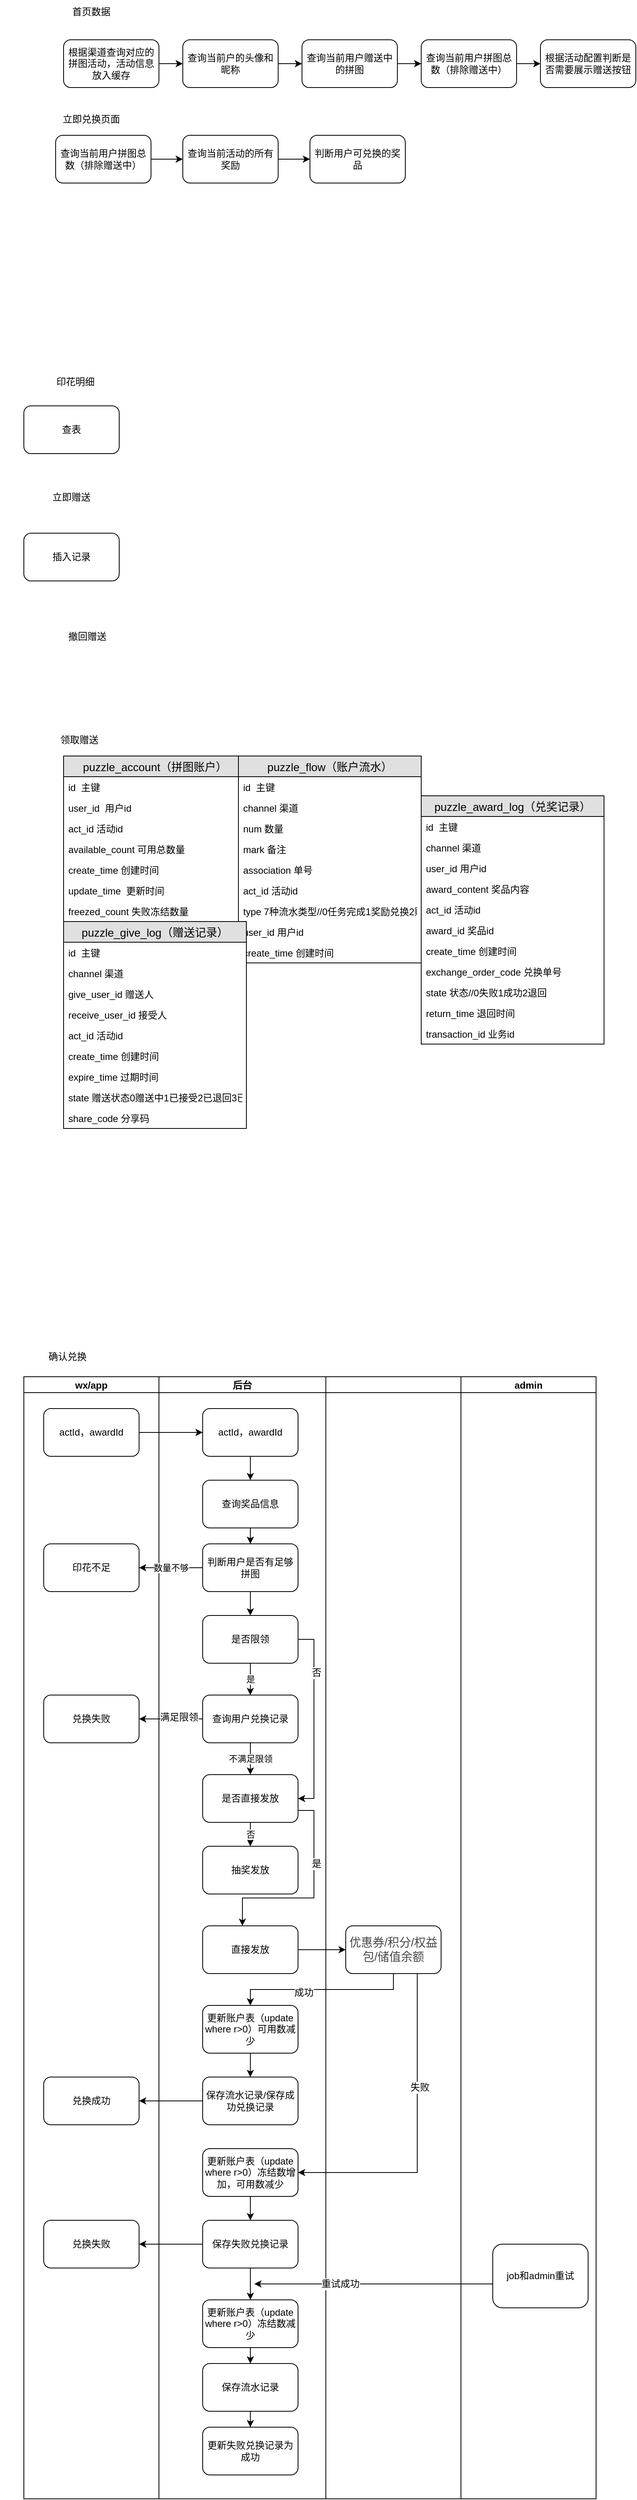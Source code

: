 <mxfile version="12.7.1" type="github">
  <diagram id="7BTFhG5sN_cPpJs926Fj" name="第 1 页">
    <mxGraphModel dx="782" dy="466" grid="1" gridSize="10" guides="1" tooltips="1" connect="1" arrows="1" fold="1" page="1" pageScale="1" pageWidth="827" pageHeight="1169" math="0" shadow="0">
      <root>
        <mxCell id="0" />
        <mxCell id="1" parent="0" />
        <mxCell id="uXNEWNocd3E9-7-9gSWc-4" value="首页数据" style="text;html=1;strokeColor=none;fillColor=none;align=center;verticalAlign=middle;whiteSpace=wrap;rounded=0;" parent="1" vertex="1">
          <mxGeometry x="80" y="20" width="90" height="30" as="geometry" />
        </mxCell>
        <mxCell id="uXNEWNocd3E9-7-9gSWc-5" style="edgeStyle=orthogonalEdgeStyle;rounded=0;orthogonalLoop=1;jettySize=auto;html=1;exitX=0.5;exitY=1;exitDx=0;exitDy=0;" parent="1" source="uXNEWNocd3E9-7-9gSWc-4" target="uXNEWNocd3E9-7-9gSWc-4" edge="1">
          <mxGeometry relative="1" as="geometry" />
        </mxCell>
        <mxCell id="uXNEWNocd3E9-7-9gSWc-12" value="" style="edgeStyle=orthogonalEdgeStyle;rounded=0;orthogonalLoop=1;jettySize=auto;html=1;" parent="1" source="uXNEWNocd3E9-7-9gSWc-6" target="uXNEWNocd3E9-7-9gSWc-11" edge="1">
          <mxGeometry relative="1" as="geometry" />
        </mxCell>
        <mxCell id="uXNEWNocd3E9-7-9gSWc-6" value="根据渠道查询对应的拼图活动，活动信息放入缓存" style="rounded=1;whiteSpace=wrap;html=1;" parent="1" vertex="1">
          <mxGeometry x="90" y="70" width="120" height="60" as="geometry" />
        </mxCell>
        <mxCell id="uXNEWNocd3E9-7-9gSWc-13" value="" style="edgeStyle=orthogonalEdgeStyle;rounded=0;orthogonalLoop=1;jettySize=auto;html=1;" parent="1" source="uXNEWNocd3E9-7-9gSWc-11" target="uXNEWNocd3E9-7-9gSWc-7" edge="1">
          <mxGeometry relative="1" as="geometry" />
        </mxCell>
        <mxCell id="uXNEWNocd3E9-7-9gSWc-11" value="查询当前户的头像和昵称" style="rounded=1;whiteSpace=wrap;html=1;" parent="1" vertex="1">
          <mxGeometry x="240" y="70" width="120" height="60" as="geometry" />
        </mxCell>
        <mxCell id="uXNEWNocd3E9-7-9gSWc-10" value="" style="edgeStyle=orthogonalEdgeStyle;rounded=0;orthogonalLoop=1;jettySize=auto;html=1;" parent="1" source="uXNEWNocd3E9-7-9gSWc-7" target="uXNEWNocd3E9-7-9gSWc-9" edge="1">
          <mxGeometry relative="1" as="geometry" />
        </mxCell>
        <mxCell id="uXNEWNocd3E9-7-9gSWc-7" value="查询当前用户赠送中的拼图" style="rounded=1;whiteSpace=wrap;html=1;" parent="1" vertex="1">
          <mxGeometry x="390" y="70" width="120" height="60" as="geometry" />
        </mxCell>
        <mxCell id="lTAeMfMbc0AauGk1_NEG-2" value="" style="edgeStyle=orthogonalEdgeStyle;rounded=0;orthogonalLoop=1;jettySize=auto;html=1;" parent="1" source="uXNEWNocd3E9-7-9gSWc-9" target="lTAeMfMbc0AauGk1_NEG-1" edge="1">
          <mxGeometry relative="1" as="geometry" />
        </mxCell>
        <mxCell id="uXNEWNocd3E9-7-9gSWc-9" value="查询当前用户拼图总数（排除赠送中）" style="rounded=1;whiteSpace=wrap;html=1;" parent="1" vertex="1">
          <mxGeometry x="540" y="70" width="120" height="60" as="geometry" />
        </mxCell>
        <mxCell id="lTAeMfMbc0AauGk1_NEG-1" value="根据活动配置判断是否需要展示赠送按钮" style="rounded=1;whiteSpace=wrap;html=1;" parent="1" vertex="1">
          <mxGeometry x="690" y="70" width="120" height="60" as="geometry" />
        </mxCell>
        <mxCell id="uXNEWNocd3E9-7-9gSWc-17" value="立即兑换页面" style="text;html=1;strokeColor=none;fillColor=none;align=center;verticalAlign=middle;whiteSpace=wrap;rounded=0;" parent="1" vertex="1">
          <mxGeometry x="45" y="150" width="160" height="40" as="geometry" />
        </mxCell>
        <mxCell id="uXNEWNocd3E9-7-9gSWc-20" value="" style="edgeStyle=orthogonalEdgeStyle;rounded=0;orthogonalLoop=1;jettySize=auto;html=1;" parent="1" source="uXNEWNocd3E9-7-9gSWc-18" target="uXNEWNocd3E9-7-9gSWc-19" edge="1">
          <mxGeometry relative="1" as="geometry" />
        </mxCell>
        <mxCell id="uXNEWNocd3E9-7-9gSWc-18" value="&lt;span style=&quot;white-space: normal&quot;&gt;查询当前用户拼图总数（排除赠送中）&lt;/span&gt;" style="rounded=1;whiteSpace=wrap;html=1;" parent="1" vertex="1">
          <mxGeometry x="80" y="190" width="120" height="60" as="geometry" />
        </mxCell>
        <mxCell id="uXNEWNocd3E9-7-9gSWc-22" value="" style="edgeStyle=orthogonalEdgeStyle;rounded=0;orthogonalLoop=1;jettySize=auto;html=1;" parent="1" source="uXNEWNocd3E9-7-9gSWc-19" target="uXNEWNocd3E9-7-9gSWc-21" edge="1">
          <mxGeometry relative="1" as="geometry" />
        </mxCell>
        <mxCell id="uXNEWNocd3E9-7-9gSWc-19" value="查询当前活动的所有奖励" style="rounded=1;whiteSpace=wrap;html=1;" parent="1" vertex="1">
          <mxGeometry x="240" y="190" width="120" height="60" as="geometry" />
        </mxCell>
        <mxCell id="uXNEWNocd3E9-7-9gSWc-21" value="判断用户可兑换的奖品" style="rounded=1;whiteSpace=wrap;html=1;" parent="1" vertex="1">
          <mxGeometry x="400" y="190" width="120" height="60" as="geometry" />
        </mxCell>
        <mxCell id="uXNEWNocd3E9-7-9gSWc-33" value="印花明细" style="text;html=1;strokeColor=none;fillColor=none;align=center;verticalAlign=middle;whiteSpace=wrap;rounded=0;" parent="1" vertex="1">
          <mxGeometry x="30" y="480" width="150" height="40" as="geometry" />
        </mxCell>
        <mxCell id="uXNEWNocd3E9-7-9gSWc-34" value="查表" style="rounded=1;whiteSpace=wrap;html=1;" parent="1" vertex="1">
          <mxGeometry x="40" y="530" width="120" height="60" as="geometry" />
        </mxCell>
        <mxCell id="uXNEWNocd3E9-7-9gSWc-35" value="立即赠送" style="text;html=1;strokeColor=none;fillColor=none;align=center;verticalAlign=middle;whiteSpace=wrap;rounded=0;" parent="1" vertex="1">
          <mxGeometry x="20" y="620" width="160" height="50" as="geometry" />
        </mxCell>
        <mxCell id="uXNEWNocd3E9-7-9gSWc-36" value="插入记录" style="rounded=1;whiteSpace=wrap;html=1;" parent="1" vertex="1">
          <mxGeometry x="40" y="690" width="120" height="60" as="geometry" />
        </mxCell>
        <mxCell id="uXNEWNocd3E9-7-9gSWc-37" value="撤回赠送" style="text;html=1;strokeColor=none;fillColor=none;align=center;verticalAlign=middle;whiteSpace=wrap;rounded=0;" parent="1" vertex="1">
          <mxGeometry x="45" y="790" width="150" height="60" as="geometry" />
        </mxCell>
        <mxCell id="uXNEWNocd3E9-7-9gSWc-38" value="领取赠送" style="text;html=1;strokeColor=none;fillColor=none;align=center;verticalAlign=middle;whiteSpace=wrap;rounded=0;" parent="1" vertex="1">
          <mxGeometry x="60" y="930" width="100" height="40" as="geometry" />
        </mxCell>
        <mxCell id="uXNEWNocd3E9-7-9gSWc-39" value="puzzle_account（拼图账户）" style="swimlane;fontStyle=0;childLayout=stackLayout;horizontal=1;startSize=26;fillColor=#e0e0e0;horizontalStack=0;resizeParent=1;resizeParentMax=0;resizeLast=0;collapsible=1;marginBottom=0;swimlaneFillColor=#ffffff;align=center;fontSize=14;" parent="1" vertex="1">
          <mxGeometry x="90" y="970" width="230" height="208" as="geometry">
            <mxRectangle x="60" y="1040" width="210" height="26" as="alternateBounds" />
          </mxGeometry>
        </mxCell>
        <mxCell id="uXNEWNocd3E9-7-9gSWc-40" value="id  主键" style="text;strokeColor=none;fillColor=none;spacingLeft=4;spacingRight=4;overflow=hidden;rotatable=0;points=[[0,0.5],[1,0.5]];portConstraint=eastwest;fontSize=12;" parent="uXNEWNocd3E9-7-9gSWc-39" vertex="1">
          <mxGeometry y="26" width="230" height="26" as="geometry" />
        </mxCell>
        <mxCell id="uXNEWNocd3E9-7-9gSWc-41" value="user_id  用户id" style="text;strokeColor=none;fillColor=none;spacingLeft=4;spacingRight=4;overflow=hidden;rotatable=0;points=[[0,0.5],[1,0.5]];portConstraint=eastwest;fontSize=12;" parent="uXNEWNocd3E9-7-9gSWc-39" vertex="1">
          <mxGeometry y="52" width="230" height="26" as="geometry" />
        </mxCell>
        <mxCell id="uXNEWNocd3E9-7-9gSWc-42" value="act_id 活动id" style="text;strokeColor=none;fillColor=none;spacingLeft=4;spacingRight=4;overflow=hidden;rotatable=0;points=[[0,0.5],[1,0.5]];portConstraint=eastwest;fontSize=12;" parent="uXNEWNocd3E9-7-9gSWc-39" vertex="1">
          <mxGeometry y="78" width="230" height="26" as="geometry" />
        </mxCell>
        <mxCell id="uXNEWNocd3E9-7-9gSWc-43" value="available_count 可用总数量" style="text;strokeColor=none;fillColor=none;spacingLeft=4;spacingRight=4;overflow=hidden;rotatable=0;points=[[0,0.5],[1,0.5]];portConstraint=eastwest;fontSize=12;" parent="uXNEWNocd3E9-7-9gSWc-39" vertex="1">
          <mxGeometry y="104" width="230" height="26" as="geometry" />
        </mxCell>
        <mxCell id="uXNEWNocd3E9-7-9gSWc-44" value="create_time 创建时间" style="text;strokeColor=none;fillColor=none;spacingLeft=4;spacingRight=4;overflow=hidden;rotatable=0;points=[[0,0.5],[1,0.5]];portConstraint=eastwest;fontSize=12;" parent="uXNEWNocd3E9-7-9gSWc-39" vertex="1">
          <mxGeometry y="130" width="230" height="26" as="geometry" />
        </mxCell>
        <mxCell id="lTAeMfMbc0AauGk1_NEG-116" value="update_time  更新时间" style="text;strokeColor=none;fillColor=none;spacingLeft=4;spacingRight=4;overflow=hidden;rotatable=0;points=[[0,0.5],[1,0.5]];portConstraint=eastwest;fontSize=12;" parent="uXNEWNocd3E9-7-9gSWc-39" vertex="1">
          <mxGeometry y="156" width="230" height="26" as="geometry" />
        </mxCell>
        <mxCell id="uXNEWNocd3E9-7-9gSWc-45" value="freezed_count 失败冻结数量" style="text;strokeColor=none;fillColor=none;spacingLeft=4;spacingRight=4;overflow=hidden;rotatable=0;points=[[0,0.5],[1,0.5]];portConstraint=eastwest;fontSize=12;" parent="uXNEWNocd3E9-7-9gSWc-39" vertex="1">
          <mxGeometry y="182" width="230" height="26" as="geometry" />
        </mxCell>
        <mxCell id="uXNEWNocd3E9-7-9gSWc-47" value="puzzle_flow（账户流水）" style="swimlane;fontStyle=0;childLayout=stackLayout;horizontal=1;startSize=26;fillColor=#e0e0e0;horizontalStack=0;resizeParent=1;resizeParentMax=0;resizeLast=0;collapsible=1;marginBottom=0;swimlaneFillColor=#ffffff;align=center;fontSize=14;" parent="1" vertex="1">
          <mxGeometry x="310" y="970" width="230" height="260" as="geometry">
            <mxRectangle x="60" y="1040" width="210" height="26" as="alternateBounds" />
          </mxGeometry>
        </mxCell>
        <mxCell id="uXNEWNocd3E9-7-9gSWc-48" value="id  主键" style="text;strokeColor=none;fillColor=none;spacingLeft=4;spacingRight=4;overflow=hidden;rotatable=0;points=[[0,0.5],[1,0.5]];portConstraint=eastwest;fontSize=12;" parent="uXNEWNocd3E9-7-9gSWc-47" vertex="1">
          <mxGeometry y="26" width="230" height="26" as="geometry" />
        </mxCell>
        <mxCell id="uXNEWNocd3E9-7-9gSWc-49" value="channel 渠道" style="text;strokeColor=none;fillColor=none;spacingLeft=4;spacingRight=4;overflow=hidden;rotatable=0;points=[[0,0.5],[1,0.5]];portConstraint=eastwest;fontSize=12;" parent="uXNEWNocd3E9-7-9gSWc-47" vertex="1">
          <mxGeometry y="52" width="230" height="26" as="geometry" />
        </mxCell>
        <mxCell id="uXNEWNocd3E9-7-9gSWc-50" value="num 数量" style="text;strokeColor=none;fillColor=none;spacingLeft=4;spacingRight=4;overflow=hidden;rotatable=0;points=[[0,0.5],[1,0.5]];portConstraint=eastwest;fontSize=12;" parent="uXNEWNocd3E9-7-9gSWc-47" vertex="1">
          <mxGeometry y="78" width="230" height="26" as="geometry" />
        </mxCell>
        <mxCell id="uXNEWNocd3E9-7-9gSWc-51" value="mark 备注" style="text;strokeColor=none;fillColor=none;spacingLeft=4;spacingRight=4;overflow=hidden;rotatable=0;points=[[0,0.5],[1,0.5]];portConstraint=eastwest;fontSize=12;" parent="uXNEWNocd3E9-7-9gSWc-47" vertex="1">
          <mxGeometry y="104" width="230" height="26" as="geometry" />
        </mxCell>
        <mxCell id="uXNEWNocd3E9-7-9gSWc-77" value="association 单号" style="text;strokeColor=none;fillColor=none;spacingLeft=4;spacingRight=4;overflow=hidden;rotatable=0;points=[[0,0.5],[1,0.5]];portConstraint=eastwest;fontSize=12;" parent="uXNEWNocd3E9-7-9gSWc-47" vertex="1">
          <mxGeometry y="130" width="230" height="26" as="geometry" />
        </mxCell>
        <mxCell id="uXNEWNocd3E9-7-9gSWc-52" value="act_id 活动id" style="text;strokeColor=none;fillColor=none;spacingLeft=4;spacingRight=4;overflow=hidden;rotatable=0;points=[[0,0.5],[1,0.5]];portConstraint=eastwest;fontSize=12;" parent="uXNEWNocd3E9-7-9gSWc-47" vertex="1">
          <mxGeometry y="156" width="230" height="26" as="geometry" />
        </mxCell>
        <mxCell id="uXNEWNocd3E9-7-9gSWc-53" value="type 7种流水类型//0任务完成1奖励兑换2赠送3退回" style="text;strokeColor=none;fillColor=none;spacingLeft=4;spacingRight=4;overflow=hidden;rotatable=0;points=[[0,0.5],[1,0.5]];portConstraint=eastwest;fontSize=12;" parent="uXNEWNocd3E9-7-9gSWc-47" vertex="1">
          <mxGeometry y="182" width="230" height="26" as="geometry" />
        </mxCell>
        <mxCell id="uXNEWNocd3E9-7-9gSWc-76" value="user_id 用户id" style="text;strokeColor=none;fillColor=none;spacingLeft=4;spacingRight=4;overflow=hidden;rotatable=0;points=[[0,0.5],[1,0.5]];portConstraint=eastwest;fontSize=12;" parent="uXNEWNocd3E9-7-9gSWc-47" vertex="1">
          <mxGeometry y="208" width="230" height="26" as="geometry" />
        </mxCell>
        <mxCell id="uXNEWNocd3E9-7-9gSWc-54" value="create_time 创建时间" style="text;strokeColor=none;fillColor=none;spacingLeft=4;spacingRight=4;overflow=hidden;rotatable=0;points=[[0,0.5],[1,0.5]];portConstraint=eastwest;fontSize=12;" parent="uXNEWNocd3E9-7-9gSWc-47" vertex="1">
          <mxGeometry y="234" width="230" height="26" as="geometry" />
        </mxCell>
        <mxCell id="uXNEWNocd3E9-7-9gSWc-56" value="puzzle_give_log（赠送记录）" style="swimlane;fontStyle=0;childLayout=stackLayout;horizontal=1;startSize=26;fillColor=#e0e0e0;horizontalStack=0;resizeParent=1;resizeParentMax=0;resizeLast=0;collapsible=1;marginBottom=0;swimlaneFillColor=#ffffff;align=center;fontSize=14;" parent="1" vertex="1">
          <mxGeometry x="90" y="1178" width="230" height="260" as="geometry">
            <mxRectangle x="60" y="1040" width="210" height="26" as="alternateBounds" />
          </mxGeometry>
        </mxCell>
        <mxCell id="uXNEWNocd3E9-7-9gSWc-57" value="id  主键" style="text;strokeColor=none;fillColor=none;spacingLeft=4;spacingRight=4;overflow=hidden;rotatable=0;points=[[0,0.5],[1,0.5]];portConstraint=eastwest;fontSize=12;" parent="uXNEWNocd3E9-7-9gSWc-56" vertex="1">
          <mxGeometry y="26" width="230" height="26" as="geometry" />
        </mxCell>
        <mxCell id="uXNEWNocd3E9-7-9gSWc-58" value="channel 渠道" style="text;strokeColor=none;fillColor=none;spacingLeft=4;spacingRight=4;overflow=hidden;rotatable=0;points=[[0,0.5],[1,0.5]];portConstraint=eastwest;fontSize=12;" parent="uXNEWNocd3E9-7-9gSWc-56" vertex="1">
          <mxGeometry y="52" width="230" height="26" as="geometry" />
        </mxCell>
        <mxCell id="uXNEWNocd3E9-7-9gSWc-59" value="give_user_id 赠送人" style="text;strokeColor=none;fillColor=none;spacingLeft=4;spacingRight=4;overflow=hidden;rotatable=0;points=[[0,0.5],[1,0.5]];portConstraint=eastwest;fontSize=12;" parent="uXNEWNocd3E9-7-9gSWc-56" vertex="1">
          <mxGeometry y="78" width="230" height="26" as="geometry" />
        </mxCell>
        <mxCell id="uXNEWNocd3E9-7-9gSWc-60" value="receive_user_id 接受人" style="text;strokeColor=none;fillColor=none;spacingLeft=4;spacingRight=4;overflow=hidden;rotatable=0;points=[[0,0.5],[1,0.5]];portConstraint=eastwest;fontSize=12;" parent="uXNEWNocd3E9-7-9gSWc-56" vertex="1">
          <mxGeometry y="104" width="230" height="26" as="geometry" />
        </mxCell>
        <mxCell id="uXNEWNocd3E9-7-9gSWc-61" value="act_id 活动id" style="text;strokeColor=none;fillColor=none;spacingLeft=4;spacingRight=4;overflow=hidden;rotatable=0;points=[[0,0.5],[1,0.5]];portConstraint=eastwest;fontSize=12;" parent="uXNEWNocd3E9-7-9gSWc-56" vertex="1">
          <mxGeometry y="130" width="230" height="26" as="geometry" />
        </mxCell>
        <mxCell id="uXNEWNocd3E9-7-9gSWc-63" value="create_time 创建时间" style="text;strokeColor=none;fillColor=none;spacingLeft=4;spacingRight=4;overflow=hidden;rotatable=0;points=[[0,0.5],[1,0.5]];portConstraint=eastwest;fontSize=12;" parent="uXNEWNocd3E9-7-9gSWc-56" vertex="1">
          <mxGeometry y="156" width="230" height="26" as="geometry" />
        </mxCell>
        <mxCell id="uXNEWNocd3E9-7-9gSWc-64" value="expire_time 过期时间" style="text;strokeColor=none;fillColor=none;spacingLeft=4;spacingRight=4;overflow=hidden;rotatable=0;points=[[0,0.5],[1,0.5]];portConstraint=eastwest;fontSize=12;" parent="uXNEWNocd3E9-7-9gSWc-56" vertex="1">
          <mxGeometry y="182" width="230" height="26" as="geometry" />
        </mxCell>
        <mxCell id="uXNEWNocd3E9-7-9gSWc-65" value="state 赠送状态0赠送中1已接受2已退回3已撤回" style="text;strokeColor=none;fillColor=none;spacingLeft=4;spacingRight=4;overflow=hidden;rotatable=0;points=[[0,0.5],[1,0.5]];portConstraint=eastwest;fontSize=12;" parent="uXNEWNocd3E9-7-9gSWc-56" vertex="1">
          <mxGeometry y="208" width="230" height="26" as="geometry" />
        </mxCell>
        <mxCell id="uXNEWNocd3E9-7-9gSWc-66" value="share_code 分享码" style="text;strokeColor=none;fillColor=none;spacingLeft=4;spacingRight=4;overflow=hidden;rotatable=0;points=[[0,0.5],[1,0.5]];portConstraint=eastwest;fontSize=12;" parent="uXNEWNocd3E9-7-9gSWc-56" vertex="1">
          <mxGeometry y="234" width="230" height="26" as="geometry" />
        </mxCell>
        <mxCell id="uXNEWNocd3E9-7-9gSWc-68" value="puzzle_award_log（兑奖记录）" style="swimlane;fontStyle=0;childLayout=stackLayout;horizontal=1;startSize=26;fillColor=#e0e0e0;horizontalStack=0;resizeParent=1;resizeParentMax=0;resizeLast=0;collapsible=1;marginBottom=0;swimlaneFillColor=#ffffff;align=center;fontSize=14;" parent="1" vertex="1">
          <mxGeometry x="540" y="1020" width="230" height="312" as="geometry">
            <mxRectangle x="60" y="1040" width="210" height="26" as="alternateBounds" />
          </mxGeometry>
        </mxCell>
        <mxCell id="uXNEWNocd3E9-7-9gSWc-69" value="id  主键" style="text;strokeColor=none;fillColor=none;spacingLeft=4;spacingRight=4;overflow=hidden;rotatable=0;points=[[0,0.5],[1,0.5]];portConstraint=eastwest;fontSize=12;" parent="uXNEWNocd3E9-7-9gSWc-68" vertex="1">
          <mxGeometry y="26" width="230" height="26" as="geometry" />
        </mxCell>
        <mxCell id="uXNEWNocd3E9-7-9gSWc-70" value="channel 渠道" style="text;strokeColor=none;fillColor=none;spacingLeft=4;spacingRight=4;overflow=hidden;rotatable=0;points=[[0,0.5],[1,0.5]];portConstraint=eastwest;fontSize=12;" parent="uXNEWNocd3E9-7-9gSWc-68" vertex="1">
          <mxGeometry y="52" width="230" height="26" as="geometry" />
        </mxCell>
        <mxCell id="uXNEWNocd3E9-7-9gSWc-71" value="user_id 用户id" style="text;strokeColor=none;fillColor=none;spacingLeft=4;spacingRight=4;overflow=hidden;rotatable=0;points=[[0,0.5],[1,0.5]];portConstraint=eastwest;fontSize=12;" parent="uXNEWNocd3E9-7-9gSWc-68" vertex="1">
          <mxGeometry y="78" width="230" height="26" as="geometry" />
        </mxCell>
        <mxCell id="uXNEWNocd3E9-7-9gSWc-72" value="award_content 奖品内容" style="text;strokeColor=none;fillColor=none;spacingLeft=4;spacingRight=4;overflow=hidden;rotatable=0;points=[[0,0.5],[1,0.5]];portConstraint=eastwest;fontSize=12;" parent="uXNEWNocd3E9-7-9gSWc-68" vertex="1">
          <mxGeometry y="104" width="230" height="26" as="geometry" />
        </mxCell>
        <mxCell id="uXNEWNocd3E9-7-9gSWc-73" value="act_id 活动id" style="text;strokeColor=none;fillColor=none;spacingLeft=4;spacingRight=4;overflow=hidden;rotatable=0;points=[[0,0.5],[1,0.5]];portConstraint=eastwest;fontSize=12;" parent="uXNEWNocd3E9-7-9gSWc-68" vertex="1">
          <mxGeometry y="130" width="230" height="26" as="geometry" />
        </mxCell>
        <mxCell id="uXNEWNocd3E9-7-9gSWc-74" value="award_id 奖品id" style="text;strokeColor=none;fillColor=none;spacingLeft=4;spacingRight=4;overflow=hidden;rotatable=0;points=[[0,0.5],[1,0.5]];portConstraint=eastwest;fontSize=12;" parent="uXNEWNocd3E9-7-9gSWc-68" vertex="1">
          <mxGeometry y="156" width="230" height="26" as="geometry" />
        </mxCell>
        <mxCell id="uXNEWNocd3E9-7-9gSWc-75" value="create_time 创建时间" style="text;strokeColor=none;fillColor=none;spacingLeft=4;spacingRight=4;overflow=hidden;rotatable=0;points=[[0,0.5],[1,0.5]];portConstraint=eastwest;fontSize=12;" parent="uXNEWNocd3E9-7-9gSWc-68" vertex="1">
          <mxGeometry y="182" width="230" height="26" as="geometry" />
        </mxCell>
        <mxCell id="uXNEWNocd3E9-7-9gSWc-87" value="exchange_order_code 兑换单号" style="text;strokeColor=none;fillColor=none;spacingLeft=4;spacingRight=4;overflow=hidden;rotatable=0;points=[[0,0.5],[1,0.5]];portConstraint=eastwest;fontSize=12;" parent="uXNEWNocd3E9-7-9gSWc-68" vertex="1">
          <mxGeometry y="208" width="230" height="26" as="geometry" />
        </mxCell>
        <mxCell id="uXNEWNocd3E9-7-9gSWc-88" value="state 状态//0失败1成功2退回" style="text;strokeColor=none;fillColor=none;spacingLeft=4;spacingRight=4;overflow=hidden;rotatable=0;points=[[0,0.5],[1,0.5]];portConstraint=eastwest;fontSize=12;" parent="uXNEWNocd3E9-7-9gSWc-68" vertex="1">
          <mxGeometry y="234" width="230" height="26" as="geometry" />
        </mxCell>
        <mxCell id="lTAeMfMbc0AauGk1_NEG-73" value="return_time 退回时间" style="text;strokeColor=none;fillColor=none;spacingLeft=4;spacingRight=4;overflow=hidden;rotatable=0;points=[[0,0.5],[1,0.5]];portConstraint=eastwest;fontSize=12;" parent="uXNEWNocd3E9-7-9gSWc-68" vertex="1">
          <mxGeometry y="260" width="230" height="26" as="geometry" />
        </mxCell>
        <mxCell id="uXNEWNocd3E9-7-9gSWc-89" value="transaction_id 业务id" style="text;strokeColor=none;fillColor=none;spacingLeft=4;spacingRight=4;overflow=hidden;rotatable=0;points=[[0,0.5],[1,0.5]];portConstraint=eastwest;fontSize=12;" parent="uXNEWNocd3E9-7-9gSWc-68" vertex="1">
          <mxGeometry y="286" width="230" height="26" as="geometry" />
        </mxCell>
        <mxCell id="lTAeMfMbc0AauGk1_NEG-12" value="确认兑换" style="text;html=1;strokeColor=none;fillColor=none;align=center;verticalAlign=middle;whiteSpace=wrap;rounded=0;" parent="1" vertex="1">
          <mxGeometry x="10" y="1710" width="170" height="30" as="geometry" />
        </mxCell>
        <mxCell id="lTAeMfMbc0AauGk1_NEG-36" value="wx/app" style="swimlane;startSize=20;" parent="1" vertex="1">
          <mxGeometry x="40" y="1750" width="170" height="1410" as="geometry" />
        </mxCell>
        <mxCell id="lTAeMfMbc0AauGk1_NEG-38" value="actId，awardId" style="rounded=1;whiteSpace=wrap;html=1;" parent="lTAeMfMbc0AauGk1_NEG-36" vertex="1">
          <mxGeometry x="25" y="40" width="120" height="60" as="geometry" />
        </mxCell>
        <mxCell id="lTAeMfMbc0AauGk1_NEG-49" value="印花不足" style="rounded=1;whiteSpace=wrap;html=1;" parent="lTAeMfMbc0AauGk1_NEG-36" vertex="1">
          <mxGeometry x="25" y="210" width="120" height="60" as="geometry" />
        </mxCell>
        <mxCell id="lTAeMfMbc0AauGk1_NEG-59" value="兑换失败" style="rounded=1;whiteSpace=wrap;html=1;" parent="lTAeMfMbc0AauGk1_NEG-36" vertex="1">
          <mxGeometry x="25" y="400" width="120" height="60" as="geometry" />
        </mxCell>
        <mxCell id="lTAeMfMbc0AauGk1_NEG-104" value="兑换成功" style="rounded=1;whiteSpace=wrap;html=1;" parent="lTAeMfMbc0AauGk1_NEG-36" vertex="1">
          <mxGeometry x="25" y="880" width="120" height="60" as="geometry" />
        </mxCell>
        <mxCell id="lTAeMfMbc0AauGk1_NEG-106" value="兑换失败" style="rounded=1;whiteSpace=wrap;html=1;" parent="lTAeMfMbc0AauGk1_NEG-36" vertex="1">
          <mxGeometry x="25" y="1060" width="120" height="60" as="geometry" />
        </mxCell>
        <mxCell id="lTAeMfMbc0AauGk1_NEG-37" value="后台" style="swimlane;startSize=20;" parent="1" vertex="1">
          <mxGeometry x="210" y="1750" width="210" height="1410" as="geometry" />
        </mxCell>
        <mxCell id="lTAeMfMbc0AauGk1_NEG-42" value="" style="edgeStyle=orthogonalEdgeStyle;rounded=0;orthogonalLoop=1;jettySize=auto;html=1;" parent="lTAeMfMbc0AauGk1_NEG-37" source="lTAeMfMbc0AauGk1_NEG-39" target="lTAeMfMbc0AauGk1_NEG-41" edge="1">
          <mxGeometry relative="1" as="geometry" />
        </mxCell>
        <mxCell id="lTAeMfMbc0AauGk1_NEG-39" value="actId，awardId" style="rounded=1;whiteSpace=wrap;html=1;" parent="lTAeMfMbc0AauGk1_NEG-37" vertex="1">
          <mxGeometry x="55" y="40" width="120" height="60" as="geometry" />
        </mxCell>
        <mxCell id="lTAeMfMbc0AauGk1_NEG-44" value="" style="edgeStyle=orthogonalEdgeStyle;rounded=0;orthogonalLoop=1;jettySize=auto;html=1;" parent="lTAeMfMbc0AauGk1_NEG-37" source="lTAeMfMbc0AauGk1_NEG-41" target="lTAeMfMbc0AauGk1_NEG-43" edge="1">
          <mxGeometry relative="1" as="geometry" />
        </mxCell>
        <mxCell id="lTAeMfMbc0AauGk1_NEG-41" value="查询奖品信息" style="rounded=1;whiteSpace=wrap;html=1;" parent="lTAeMfMbc0AauGk1_NEG-37" vertex="1">
          <mxGeometry x="55" y="130" width="120" height="60" as="geometry" />
        </mxCell>
        <mxCell id="lTAeMfMbc0AauGk1_NEG-52" value="" style="edgeStyle=orthogonalEdgeStyle;rounded=0;orthogonalLoop=1;jettySize=auto;html=1;" parent="lTAeMfMbc0AauGk1_NEG-37" source="lTAeMfMbc0AauGk1_NEG-43" target="lTAeMfMbc0AauGk1_NEG-51" edge="1">
          <mxGeometry relative="1" as="geometry" />
        </mxCell>
        <mxCell id="lTAeMfMbc0AauGk1_NEG-43" value="判断用户是否有足够拼图" style="rounded=1;whiteSpace=wrap;html=1;" parent="lTAeMfMbc0AauGk1_NEG-37" vertex="1">
          <mxGeometry x="55" y="210" width="120" height="60" as="geometry" />
        </mxCell>
        <mxCell id="lTAeMfMbc0AauGk1_NEG-54" value="是" style="edgeStyle=orthogonalEdgeStyle;rounded=0;orthogonalLoop=1;jettySize=auto;html=1;" parent="lTAeMfMbc0AauGk1_NEG-37" source="lTAeMfMbc0AauGk1_NEG-51" target="lTAeMfMbc0AauGk1_NEG-53" edge="1">
          <mxGeometry relative="1" as="geometry" />
        </mxCell>
        <mxCell id="lTAeMfMbc0AauGk1_NEG-57" style="edgeStyle=orthogonalEdgeStyle;rounded=0;orthogonalLoop=1;jettySize=auto;html=1;exitX=1;exitY=0.5;exitDx=0;exitDy=0;entryX=1;entryY=0.5;entryDx=0;entryDy=0;" parent="lTAeMfMbc0AauGk1_NEG-37" source="lTAeMfMbc0AauGk1_NEG-51" target="lTAeMfMbc0AauGk1_NEG-55" edge="1">
          <mxGeometry relative="1" as="geometry" />
        </mxCell>
        <mxCell id="lTAeMfMbc0AauGk1_NEG-58" value="否" style="text;html=1;align=center;verticalAlign=middle;resizable=0;points=[];labelBackgroundColor=#ffffff;" parent="lTAeMfMbc0AauGk1_NEG-57" vertex="1" connectable="0">
          <mxGeometry x="-0.483" y="3" relative="1" as="geometry">
            <mxPoint as="offset" />
          </mxGeometry>
        </mxCell>
        <mxCell id="lTAeMfMbc0AauGk1_NEG-51" value="是否限领" style="rounded=1;whiteSpace=wrap;html=1;" parent="lTAeMfMbc0AauGk1_NEG-37" vertex="1">
          <mxGeometry x="55" y="300" width="120" height="60" as="geometry" />
        </mxCell>
        <mxCell id="lTAeMfMbc0AauGk1_NEG-56" value="不满足限领" style="edgeStyle=orthogonalEdgeStyle;rounded=0;orthogonalLoop=1;jettySize=auto;html=1;" parent="lTAeMfMbc0AauGk1_NEG-37" source="lTAeMfMbc0AauGk1_NEG-53" target="lTAeMfMbc0AauGk1_NEG-55" edge="1">
          <mxGeometry relative="1" as="geometry" />
        </mxCell>
        <mxCell id="lTAeMfMbc0AauGk1_NEG-53" value="查询用户兑换记录" style="rounded=1;whiteSpace=wrap;html=1;" parent="lTAeMfMbc0AauGk1_NEG-37" vertex="1">
          <mxGeometry x="55" y="400" width="120" height="60" as="geometry" />
        </mxCell>
        <mxCell id="lTAeMfMbc0AauGk1_NEG-63" value="否" style="edgeStyle=orthogonalEdgeStyle;rounded=0;orthogonalLoop=1;jettySize=auto;html=1;" parent="lTAeMfMbc0AauGk1_NEG-37" source="lTAeMfMbc0AauGk1_NEG-55" target="lTAeMfMbc0AauGk1_NEG-62" edge="1">
          <mxGeometry relative="1" as="geometry" />
        </mxCell>
        <mxCell id="lTAeMfMbc0AauGk1_NEG-71" style="edgeStyle=orthogonalEdgeStyle;rounded=0;orthogonalLoop=1;jettySize=auto;html=1;exitX=1;exitY=0.75;exitDx=0;exitDy=0;" parent="lTAeMfMbc0AauGk1_NEG-37" source="lTAeMfMbc0AauGk1_NEG-55" edge="1">
          <mxGeometry relative="1" as="geometry">
            <mxPoint x="105" y="690" as="targetPoint" />
            <Array as="points">
              <mxPoint x="195" y="545" />
              <mxPoint x="195" y="655" />
              <mxPoint x="105" y="655" />
            </Array>
          </mxGeometry>
        </mxCell>
        <mxCell id="lTAeMfMbc0AauGk1_NEG-72" value="是" style="text;html=1;align=center;verticalAlign=middle;resizable=0;points=[];labelBackgroundColor=#ffffff;" parent="lTAeMfMbc0AauGk1_NEG-71" vertex="1" connectable="0">
          <mxGeometry x="-0.318" y="3" relative="1" as="geometry">
            <mxPoint as="offset" />
          </mxGeometry>
        </mxCell>
        <mxCell id="lTAeMfMbc0AauGk1_NEG-55" value="是否直接发放" style="rounded=1;whiteSpace=wrap;html=1;" parent="lTAeMfMbc0AauGk1_NEG-37" vertex="1">
          <mxGeometry x="55" y="500" width="120" height="60" as="geometry" />
        </mxCell>
        <mxCell id="lTAeMfMbc0AauGk1_NEG-62" value="抽奖发放" style="rounded=1;whiteSpace=wrap;html=1;" parent="lTAeMfMbc0AauGk1_NEG-37" vertex="1">
          <mxGeometry x="55" y="590" width="120" height="60" as="geometry" />
        </mxCell>
        <mxCell id="lTAeMfMbc0AauGk1_NEG-69" value="直接发放" style="rounded=1;whiteSpace=wrap;html=1;" parent="lTAeMfMbc0AauGk1_NEG-37" vertex="1">
          <mxGeometry x="55" y="690" width="120" height="60" as="geometry" />
        </mxCell>
        <mxCell id="lTAeMfMbc0AauGk1_NEG-82" value="" style="edgeStyle=orthogonalEdgeStyle;rounded=0;orthogonalLoop=1;jettySize=auto;html=1;" parent="lTAeMfMbc0AauGk1_NEG-37" source="lTAeMfMbc0AauGk1_NEG-79" target="lTAeMfMbc0AauGk1_NEG-81" edge="1">
          <mxGeometry relative="1" as="geometry" />
        </mxCell>
        <mxCell id="lTAeMfMbc0AauGk1_NEG-79" value="更新账户表（update where r&amp;gt;0）可用数减少" style="rounded=1;whiteSpace=wrap;html=1;" parent="lTAeMfMbc0AauGk1_NEG-37" vertex="1">
          <mxGeometry x="55" y="790" width="120" height="60" as="geometry" />
        </mxCell>
        <mxCell id="lTAeMfMbc0AauGk1_NEG-81" value="保存流水记录/保存成功兑换记录" style="rounded=1;whiteSpace=wrap;html=1;" parent="lTAeMfMbc0AauGk1_NEG-37" vertex="1">
          <mxGeometry x="55" y="880" width="120" height="60" as="geometry" />
        </mxCell>
        <mxCell id="lTAeMfMbc0AauGk1_NEG-112" value="" style="edgeStyle=orthogonalEdgeStyle;rounded=0;orthogonalLoop=1;jettySize=auto;html=1;" parent="lTAeMfMbc0AauGk1_NEG-37" source="lTAeMfMbc0AauGk1_NEG-93" target="lTAeMfMbc0AauGk1_NEG-111" edge="1">
          <mxGeometry relative="1" as="geometry" />
        </mxCell>
        <mxCell id="lTAeMfMbc0AauGk1_NEG-93" value="更新账户表（update where r&amp;gt;0）冻结数增加，可用数减少" style="rounded=1;whiteSpace=wrap;html=1;" parent="lTAeMfMbc0AauGk1_NEG-37" vertex="1">
          <mxGeometry x="55" y="970" width="120" height="60" as="geometry" />
        </mxCell>
        <mxCell id="lTAeMfMbc0AauGk1_NEG-101" value="" style="edgeStyle=orthogonalEdgeStyle;rounded=0;orthogonalLoop=1;jettySize=auto;html=1;" parent="lTAeMfMbc0AauGk1_NEG-37" source="lTAeMfMbc0AauGk1_NEG-96" target="lTAeMfMbc0AauGk1_NEG-100" edge="1">
          <mxGeometry relative="1" as="geometry" />
        </mxCell>
        <mxCell id="lTAeMfMbc0AauGk1_NEG-96" value="更新账户表（update where r&amp;gt;0）冻结数减少" style="rounded=1;whiteSpace=wrap;html=1;" parent="lTAeMfMbc0AauGk1_NEG-37" vertex="1">
          <mxGeometry x="55" y="1160" width="120" height="60" as="geometry" />
        </mxCell>
        <mxCell id="lTAeMfMbc0AauGk1_NEG-103" value="" style="edgeStyle=orthogonalEdgeStyle;rounded=0;orthogonalLoop=1;jettySize=auto;html=1;" parent="lTAeMfMbc0AauGk1_NEG-37" source="lTAeMfMbc0AauGk1_NEG-100" target="lTAeMfMbc0AauGk1_NEG-102" edge="1">
          <mxGeometry relative="1" as="geometry" />
        </mxCell>
        <mxCell id="lTAeMfMbc0AauGk1_NEG-100" value="保存流水记录" style="rounded=1;whiteSpace=wrap;html=1;" parent="lTAeMfMbc0AauGk1_NEG-37" vertex="1">
          <mxGeometry x="55" y="1240" width="120" height="60" as="geometry" />
        </mxCell>
        <mxCell id="lTAeMfMbc0AauGk1_NEG-102" value="更新失败兑换记录为成功" style="rounded=1;whiteSpace=wrap;html=1;" parent="lTAeMfMbc0AauGk1_NEG-37" vertex="1">
          <mxGeometry x="55" y="1320" width="120" height="60" as="geometry" />
        </mxCell>
        <mxCell id="lTAeMfMbc0AauGk1_NEG-115" value="" style="edgeStyle=orthogonalEdgeStyle;rounded=0;orthogonalLoop=1;jettySize=auto;html=1;" parent="lTAeMfMbc0AauGk1_NEG-37" source="lTAeMfMbc0AauGk1_NEG-111" edge="1">
          <mxGeometry relative="1" as="geometry">
            <mxPoint x="115" y="1160" as="targetPoint" />
          </mxGeometry>
        </mxCell>
        <mxCell id="lTAeMfMbc0AauGk1_NEG-111" value="保存失败兑换记录" style="rounded=1;whiteSpace=wrap;html=1;" parent="lTAeMfMbc0AauGk1_NEG-37" vertex="1">
          <mxGeometry x="55" y="1060" width="120" height="60" as="geometry" />
        </mxCell>
        <mxCell id="lTAeMfMbc0AauGk1_NEG-40" value="" style="edgeStyle=orthogonalEdgeStyle;rounded=0;orthogonalLoop=1;jettySize=auto;html=1;" parent="1" source="lTAeMfMbc0AauGk1_NEG-38" target="lTAeMfMbc0AauGk1_NEG-39" edge="1">
          <mxGeometry relative="1" as="geometry" />
        </mxCell>
        <mxCell id="lTAeMfMbc0AauGk1_NEG-47" value=" " style="swimlane;startSize=20;" parent="1" vertex="1">
          <mxGeometry x="420" y="1750" width="170" height="1410" as="geometry" />
        </mxCell>
        <mxCell id="lTAeMfMbc0AauGk1_NEG-74" value="&lt;span style=&quot;color: rgb(73 , 73 , 73) ; font-family: , &amp;#34;blinkmacsystemfont&amp;#34; , &amp;#34;pingfang sc&amp;#34; , &amp;#34;helvetica&amp;#34; , &amp;#34;tahoma&amp;#34; , &amp;#34;arial&amp;#34; , &amp;#34;hiragino sans gb&amp;#34; , &amp;#34;microsoft yahei&amp;#34; , , sans-serif ; font-size: 14.667px ; text-align: left ; white-space: pre-wrap ; background-color: rgb(255 , 255 , 255)&quot;&gt;优惠券/积分/权益包/储值余额&lt;/span&gt;" style="rounded=1;whiteSpace=wrap;html=1;" parent="lTAeMfMbc0AauGk1_NEG-47" vertex="1">
          <mxGeometry x="25" y="690" width="120" height="60" as="geometry" />
        </mxCell>
        <mxCell id="lTAeMfMbc0AauGk1_NEG-99" style="edgeStyle=orthogonalEdgeStyle;rounded=0;orthogonalLoop=1;jettySize=auto;html=1;exitX=0;exitY=0.5;exitDx=0;exitDy=0;" parent="lTAeMfMbc0AauGk1_NEG-47" edge="1">
          <mxGeometry relative="1" as="geometry">
            <mxPoint x="-90" y="1140" as="targetPoint" />
            <mxPoint x="210" y="1140" as="sourcePoint" />
          </mxGeometry>
        </mxCell>
        <mxCell id="lTAeMfMbc0AauGk1_NEG-117" value="重试成功" style="text;html=1;align=center;verticalAlign=middle;resizable=0;points=[];labelBackgroundColor=#ffffff;" parent="lTAeMfMbc0AauGk1_NEG-99" vertex="1" connectable="0">
          <mxGeometry x="0.28" relative="1" as="geometry">
            <mxPoint as="offset" />
          </mxGeometry>
        </mxCell>
        <mxCell id="lTAeMfMbc0AauGk1_NEG-50" value="数量不够" style="edgeStyle=orthogonalEdgeStyle;rounded=0;orthogonalLoop=1;jettySize=auto;html=1;" parent="1" source="lTAeMfMbc0AauGk1_NEG-43" target="lTAeMfMbc0AauGk1_NEG-49" edge="1">
          <mxGeometry relative="1" as="geometry" />
        </mxCell>
        <mxCell id="lTAeMfMbc0AauGk1_NEG-60" value="" style="edgeStyle=orthogonalEdgeStyle;rounded=0;orthogonalLoop=1;jettySize=auto;html=1;" parent="1" source="lTAeMfMbc0AauGk1_NEG-53" target="lTAeMfMbc0AauGk1_NEG-59" edge="1">
          <mxGeometry relative="1" as="geometry" />
        </mxCell>
        <mxCell id="lTAeMfMbc0AauGk1_NEG-61" value="满足限领" style="text;html=1;align=center;verticalAlign=middle;resizable=0;points=[];labelBackgroundColor=#ffffff;" parent="lTAeMfMbc0AauGk1_NEG-60" vertex="1" connectable="0">
          <mxGeometry x="-0.25" y="-2" relative="1" as="geometry">
            <mxPoint as="offset" />
          </mxGeometry>
        </mxCell>
        <mxCell id="lTAeMfMbc0AauGk1_NEG-75" value="" style="edgeStyle=orthogonalEdgeStyle;rounded=0;orthogonalLoop=1;jettySize=auto;html=1;" parent="1" source="lTAeMfMbc0AauGk1_NEG-69" target="lTAeMfMbc0AauGk1_NEG-74" edge="1">
          <mxGeometry relative="1" as="geometry" />
        </mxCell>
        <mxCell id="lTAeMfMbc0AauGk1_NEG-85" style="edgeStyle=orthogonalEdgeStyle;rounded=0;orthogonalLoop=1;jettySize=auto;html=1;exitX=0.5;exitY=1;exitDx=0;exitDy=0;entryX=0.5;entryY=0;entryDx=0;entryDy=0;" parent="1" source="lTAeMfMbc0AauGk1_NEG-74" target="lTAeMfMbc0AauGk1_NEG-79" edge="1">
          <mxGeometry relative="1" as="geometry" />
        </mxCell>
        <mxCell id="lTAeMfMbc0AauGk1_NEG-86" value="成功" style="text;html=1;align=center;verticalAlign=middle;resizable=0;points=[];labelBackgroundColor=#ffffff;" parent="lTAeMfMbc0AauGk1_NEG-85" vertex="1" connectable="0">
          <mxGeometry x="0.209" y="4" relative="1" as="geometry">
            <mxPoint as="offset" />
          </mxGeometry>
        </mxCell>
        <mxCell id="lTAeMfMbc0AauGk1_NEG-87" style="edgeStyle=orthogonalEdgeStyle;rounded=0;orthogonalLoop=1;jettySize=auto;html=1;exitX=0.75;exitY=1;exitDx=0;exitDy=0;entryX=1;entryY=0.5;entryDx=0;entryDy=0;" parent="1" source="lTAeMfMbc0AauGk1_NEG-74" target="lTAeMfMbc0AauGk1_NEG-93" edge="1">
          <mxGeometry relative="1" as="geometry" />
        </mxCell>
        <mxCell id="lTAeMfMbc0AauGk1_NEG-88" value="失败" style="text;html=1;align=center;verticalAlign=middle;resizable=0;points=[];labelBackgroundColor=#ffffff;" parent="lTAeMfMbc0AauGk1_NEG-87" vertex="1" connectable="0">
          <mxGeometry x="-0.285" y="3" relative="1" as="geometry">
            <mxPoint as="offset" />
          </mxGeometry>
        </mxCell>
        <mxCell id="lTAeMfMbc0AauGk1_NEG-89" value="admin" style="swimlane;startSize=20;" parent="1" vertex="1">
          <mxGeometry x="590" y="1750" width="170" height="1410" as="geometry" />
        </mxCell>
        <mxCell id="lTAeMfMbc0AauGk1_NEG-109" value="job和admin重试" style="shape=ext;rounded=1;html=1;whiteSpace=wrap;" parent="lTAeMfMbc0AauGk1_NEG-89" vertex="1">
          <mxGeometry x="40" y="1090" width="120" height="80" as="geometry" />
        </mxCell>
        <mxCell id="lTAeMfMbc0AauGk1_NEG-105" value="" style="edgeStyle=orthogonalEdgeStyle;rounded=0;orthogonalLoop=1;jettySize=auto;html=1;" parent="1" source="lTAeMfMbc0AauGk1_NEG-81" target="lTAeMfMbc0AauGk1_NEG-104" edge="1">
          <mxGeometry relative="1" as="geometry" />
        </mxCell>
        <mxCell id="lTAeMfMbc0AauGk1_NEG-113" value="" style="edgeStyle=orthogonalEdgeStyle;rounded=0;orthogonalLoop=1;jettySize=auto;html=1;" parent="1" source="lTAeMfMbc0AauGk1_NEG-111" target="lTAeMfMbc0AauGk1_NEG-106" edge="1">
          <mxGeometry relative="1" as="geometry" />
        </mxCell>
      </root>
    </mxGraphModel>
  </diagram>
</mxfile>
